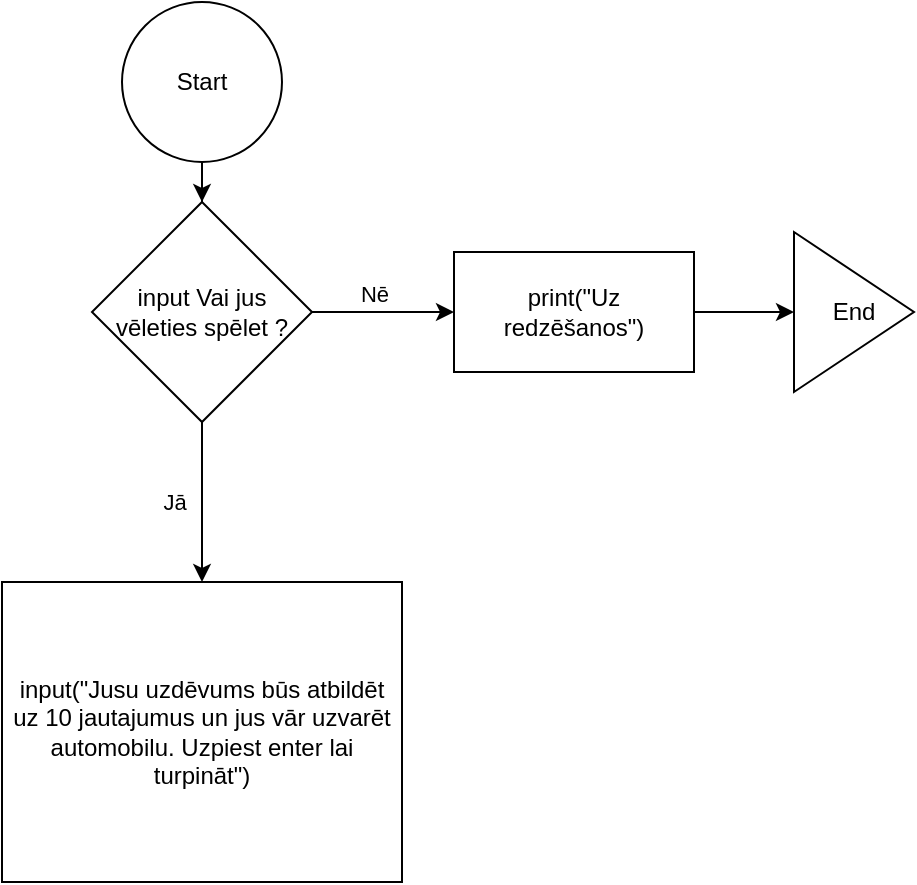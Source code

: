 <mxfile version="24.7.17">
  <diagram name="Lapa-1" id="gYCxuFjREwTpURTEH_b0">
    <mxGraphModel dx="1434" dy="772" grid="1" gridSize="10" guides="1" tooltips="1" connect="1" arrows="1" fold="1" page="1" pageScale="1" pageWidth="827" pageHeight="1169" math="0" shadow="0">
      <root>
        <mxCell id="0" />
        <mxCell id="1" parent="0" />
        <mxCell id="hdvIO45Ck_3Dufj-_lpb-15" value="" style="edgeStyle=orthogonalEdgeStyle;rounded=0;orthogonalLoop=1;jettySize=auto;html=1;" edge="1" parent="1" source="hdvIO45Ck_3Dufj-_lpb-1" target="hdvIO45Ck_3Dufj-_lpb-14">
          <mxGeometry relative="1" as="geometry" />
        </mxCell>
        <mxCell id="hdvIO45Ck_3Dufj-_lpb-1" value="Start" style="ellipse;whiteSpace=wrap;html=1;aspect=fixed;" vertex="1" parent="1">
          <mxGeometry x="374" y="10" width="80" height="80" as="geometry" />
        </mxCell>
        <mxCell id="hdvIO45Ck_3Dufj-_lpb-19" value="" style="edgeStyle=orthogonalEdgeStyle;rounded=0;orthogonalLoop=1;jettySize=auto;html=1;" edge="1" parent="1" source="hdvIO45Ck_3Dufj-_lpb-14" target="hdvIO45Ck_3Dufj-_lpb-18">
          <mxGeometry relative="1" as="geometry" />
        </mxCell>
        <mxCell id="hdvIO45Ck_3Dufj-_lpb-23" value="Nē" style="edgeLabel;html=1;align=center;verticalAlign=middle;resizable=0;points=[];" vertex="1" connectable="0" parent="hdvIO45Ck_3Dufj-_lpb-19">
          <mxGeometry x="-0.127" y="9" relative="1" as="geometry">
            <mxPoint as="offset" />
          </mxGeometry>
        </mxCell>
        <mxCell id="hdvIO45Ck_3Dufj-_lpb-21" value="" style="edgeStyle=orthogonalEdgeStyle;rounded=0;orthogonalLoop=1;jettySize=auto;html=1;" edge="1" parent="1" source="hdvIO45Ck_3Dufj-_lpb-14" target="hdvIO45Ck_3Dufj-_lpb-20">
          <mxGeometry relative="1" as="geometry" />
        </mxCell>
        <mxCell id="hdvIO45Ck_3Dufj-_lpb-22" value="Jā" style="edgeLabel;html=1;align=center;verticalAlign=middle;resizable=0;points=[];" vertex="1" connectable="0" parent="hdvIO45Ck_3Dufj-_lpb-21">
          <mxGeometry x="-0.2" y="-8" relative="1" as="geometry">
            <mxPoint x="-6" y="8" as="offset" />
          </mxGeometry>
        </mxCell>
        <mxCell id="hdvIO45Ck_3Dufj-_lpb-14" value="input Vai jus vēleties spēlet ?" style="rhombus;whiteSpace=wrap;html=1;" vertex="1" parent="1">
          <mxGeometry x="359" y="110" width="110" height="110" as="geometry" />
        </mxCell>
        <mxCell id="hdvIO45Ck_3Dufj-_lpb-25" value="" style="edgeStyle=orthogonalEdgeStyle;rounded=0;orthogonalLoop=1;jettySize=auto;html=1;" edge="1" parent="1" source="hdvIO45Ck_3Dufj-_lpb-18" target="hdvIO45Ck_3Dufj-_lpb-24">
          <mxGeometry relative="1" as="geometry" />
        </mxCell>
        <mxCell id="hdvIO45Ck_3Dufj-_lpb-18" value="print(&quot;Uz redzēšanos&quot;)" style="whiteSpace=wrap;html=1;" vertex="1" parent="1">
          <mxGeometry x="540" y="135" width="120" height="60" as="geometry" />
        </mxCell>
        <mxCell id="hdvIO45Ck_3Dufj-_lpb-20" value="input(&quot;Jusu uzdēvums būs atbildēt uz 10 jautajumus un jus vār uzvarēt automobilu. Uzpiest enter lai turpināt&quot;)" style="whiteSpace=wrap;html=1;" vertex="1" parent="1">
          <mxGeometry x="314" y="300" width="200" height="150" as="geometry" />
        </mxCell>
        <mxCell id="hdvIO45Ck_3Dufj-_lpb-24" value="End" style="triangle;whiteSpace=wrap;html=1;" vertex="1" parent="1">
          <mxGeometry x="710" y="125" width="60" height="80" as="geometry" />
        </mxCell>
      </root>
    </mxGraphModel>
  </diagram>
</mxfile>
